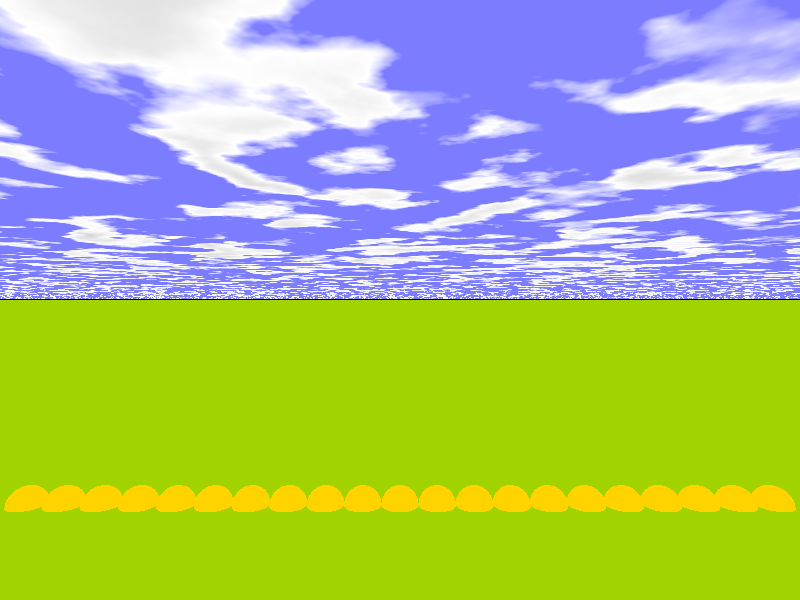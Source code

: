 // POV-Ray 3.7 Scene File "random_0.pov"
// author: Friedrich A. Lohmueller, 2004/Aug-2012/Jan-2013
// email:  Friedrich.Lohmueller_at_t-online.de
// homepage: http://www.f-lohmueller.de
//
//--------------------------------------------------------------------------
#version 3.6; // 3.7;
global_settings{ assumed_gamma 1.0 }
#default{ finish{ ambient 0.1 diffuse 0.9 }}
//--------------------------------------------------------------------------
#include "colors.inc"
#include "textures.inc"
#include "glass.inc"
#include "metals.inc"
#include "golds.inc"
#include "stones.inc"
#include "woods.inc"
#include "shapes.inc"
#include "shapes2.inc"
#include "functions.inc"
#include "math.inc"
#include "transforms.inc"
//--------------------------------------------------------------------------
// camera ------------------------------------------------------------------
#declare Camera_0 = camera {/*ultra_wide_angle*/ angle 75      // front view
                            location  <0.0 , 2.75 ,-7.0>
                            right     x*image_width/image_height
                            look_at   <0.0 , 2.75 , 0.0>}
#declare Camera_1 = camera {ultra_wide_angle angle 90       // diagonal view
                            location  <2.0 , 2.5 ,-3.0>
                            right     x*image_width/image_height
                            look_at   <0.0 , 1.0 , 0.0>}
#declare Camera_2 = camera {ultra_wide_angle angle 90     // right side view
                            location  <3.0 , 1.0 , 0.0>
                            right     x*image_width/image_height
                            look_at   <0.0 , 1.0 , 0.0>}
#declare Camera_3 = camera {ultra_wide_angle angle 90            // top view
                            location  <0.0 , 3.0 ,-0.001>
                            right     x*image_width/image_height
                            look_at   <0.0 , 1.0 , 0.0>}
camera{Camera_0}
// sun ---------------------------------------------------------------------
light_source{<1500,2500,-2500> color White}
// sky ---------------------------------------------------------------------
plane{<0,1,0>,1 hollow
       texture{ pigment{ bozo turbulence 0.76
                         color_map { [0.5 rgb <0.20, 0.20, 1.0>]
                                     [0.6 rgb <1,1,1>]
                                     [1.0 rgb <0.5,0.5,0.5>]}
                       }
                finish {ambient 1 diffuse 0} }
       scale 10000}
// fog ---------------------------------------------------------------------
fog{fog_type   2
    distance   50
    color      White
    fog_offset 0.1
    fog_alt    2.0
    turbulence 0.8}
// ground ------------------------------------------------------------------
plane { <0,1,0>, 0
        texture{ pigment{color rgb<0.35,0.65,0.0>}
                 normal {bumps 0.75 scale 0.015}
               } // end of texture
      } // end of plane
//--------------------------------------------------------------------------
//---------------------------- objects in scene ----------------------------
//--------------------------------------------------------------------------







#declare Ball_1 =
 sphere{<0,0,0>,0.25 scale <1,1,1> rotate<0,0,0> translate<0,0,0>
        texture{pigment{ color rgb<1,0.65,0>}
                finish { phong 1}}}

union{
 #declare Nr = -10;     // start
 #declare EndNr = 10; // end
 #while (Nr< EndNr+1)

   object{Ball_1 translate<Nr*0.5,0,0>}

 #declare Nr = Nr + 1;  // next Nr
 #end // --------------- end of loop

rotate<0,0,0>
translate<0,0,0>} // end of union

//--------------------------------------------------------------------- end





